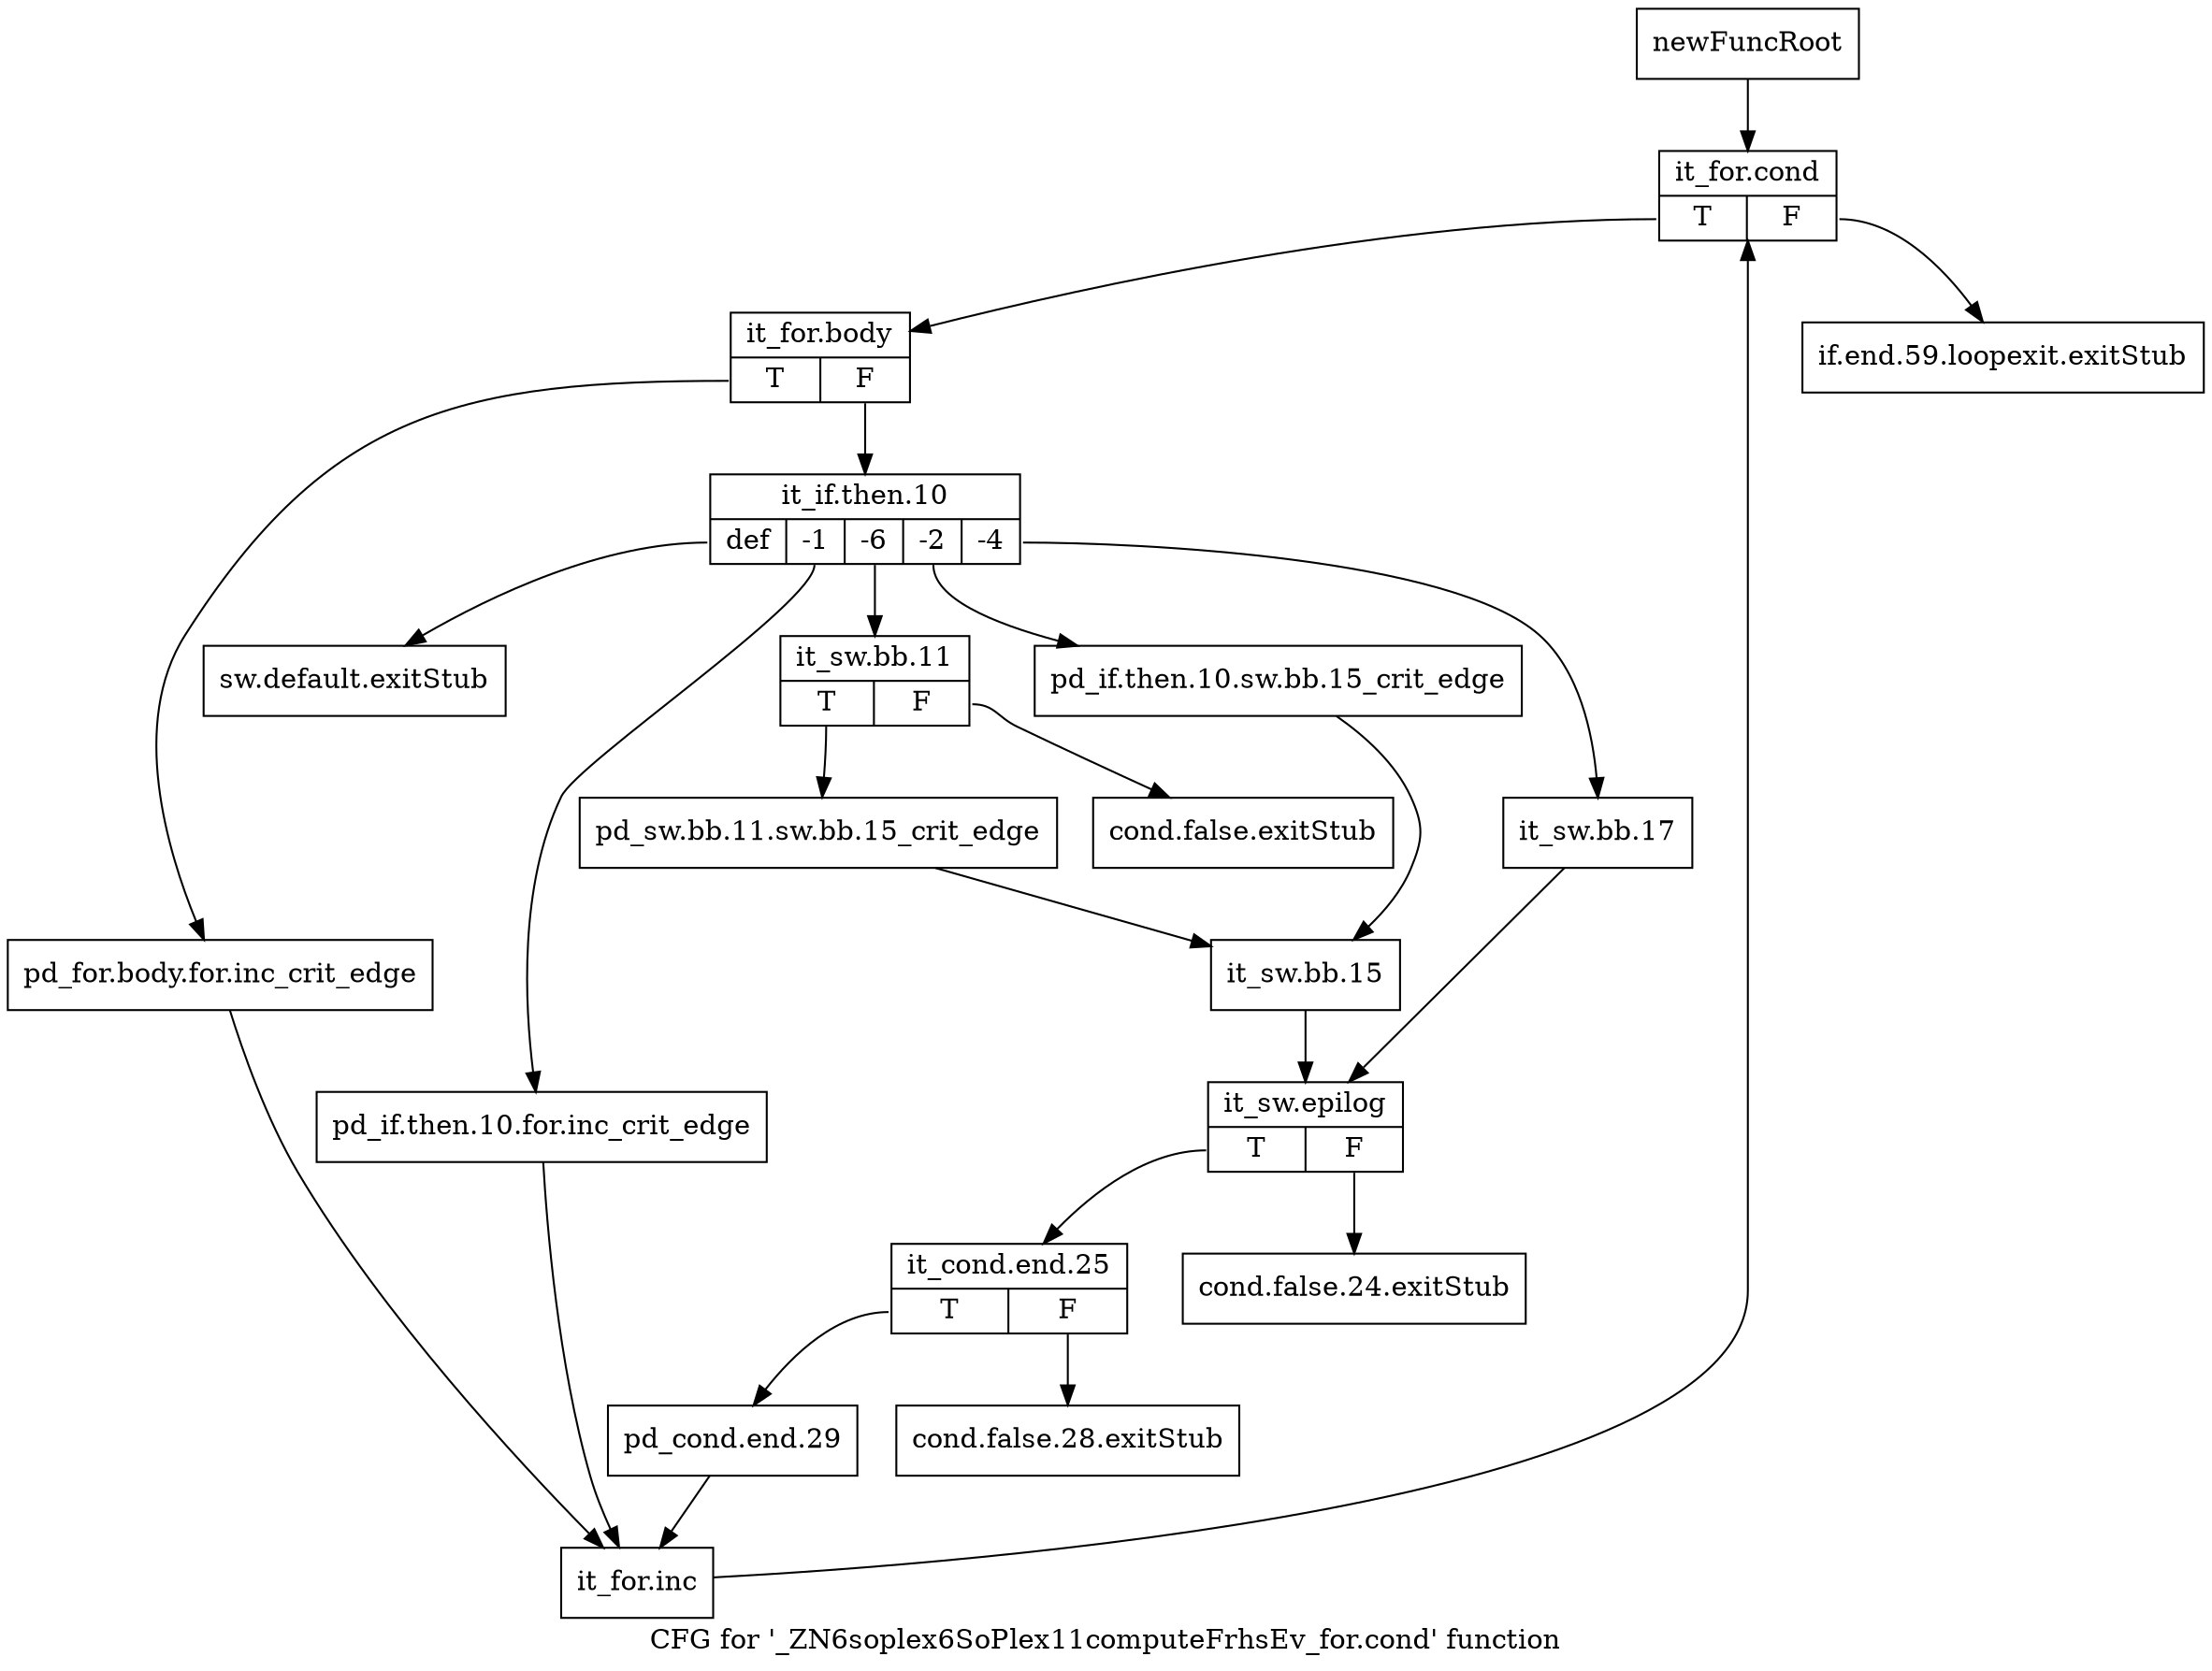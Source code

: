 digraph "CFG for '_ZN6soplex6SoPlex11computeFrhsEv_for.cond' function" {
	label="CFG for '_ZN6soplex6SoPlex11computeFrhsEv_for.cond' function";

	Node0x2f276a0 [shape=record,label="{newFuncRoot}"];
	Node0x2f276a0 -> Node0x2f27cb0;
	Node0x2f27b20 [shape=record,label="{if.end.59.loopexit.exitStub}"];
	Node0x2f27b70 [shape=record,label="{sw.default.exitStub}"];
	Node0x2f27bc0 [shape=record,label="{cond.false.exitStub}"];
	Node0x2f27c10 [shape=record,label="{cond.false.24.exitStub}"];
	Node0x2f27c60 [shape=record,label="{cond.false.28.exitStub}"];
	Node0x2f27cb0 [shape=record,label="{it_for.cond|{<s0>T|<s1>F}}"];
	Node0x2f27cb0:s0 -> Node0x2f27d00;
	Node0x2f27cb0:s1 -> Node0x2f27b20;
	Node0x2f27d00 [shape=record,label="{it_for.body|{<s0>T|<s1>F}}"];
	Node0x2f27d00:s0 -> Node0x2f28070;
	Node0x2f27d00:s1 -> Node0x2f27d50;
	Node0x2f27d50 [shape=record,label="{it_if.then.10|{<s0>def|<s1>-1|<s2>-6|<s3>-2|<s4>-4}}"];
	Node0x2f27d50:s0 -> Node0x2f27b70;
	Node0x2f27d50:s1 -> Node0x2f28020;
	Node0x2f27d50:s2 -> Node0x2f27e40;
	Node0x2f27d50:s3 -> Node0x2f27df0;
	Node0x2f27d50:s4 -> Node0x2f27da0;
	Node0x2f27da0 [shape=record,label="{it_sw.bb.17}"];
	Node0x2f27da0 -> Node0x2f27f30;
	Node0x2f27df0 [shape=record,label="{pd_if.then.10.sw.bb.15_crit_edge}"];
	Node0x2f27df0 -> Node0x2f27ee0;
	Node0x2f27e40 [shape=record,label="{it_sw.bb.11|{<s0>T|<s1>F}}"];
	Node0x2f27e40:s0 -> Node0x2f27e90;
	Node0x2f27e40:s1 -> Node0x2f27bc0;
	Node0x2f27e90 [shape=record,label="{pd_sw.bb.11.sw.bb.15_crit_edge}"];
	Node0x2f27e90 -> Node0x2f27ee0;
	Node0x2f27ee0 [shape=record,label="{it_sw.bb.15}"];
	Node0x2f27ee0 -> Node0x2f27f30;
	Node0x2f27f30 [shape=record,label="{it_sw.epilog|{<s0>T|<s1>F}}"];
	Node0x2f27f30:s0 -> Node0x2f27f80;
	Node0x2f27f30:s1 -> Node0x2f27c10;
	Node0x2f27f80 [shape=record,label="{it_cond.end.25|{<s0>T|<s1>F}}"];
	Node0x2f27f80:s0 -> Node0x2f27fd0;
	Node0x2f27f80:s1 -> Node0x2f27c60;
	Node0x2f27fd0 [shape=record,label="{pd_cond.end.29}"];
	Node0x2f27fd0 -> Node0x2f280c0;
	Node0x2f28020 [shape=record,label="{pd_if.then.10.for.inc_crit_edge}"];
	Node0x2f28020 -> Node0x2f280c0;
	Node0x2f28070 [shape=record,label="{pd_for.body.for.inc_crit_edge}"];
	Node0x2f28070 -> Node0x2f280c0;
	Node0x2f280c0 [shape=record,label="{it_for.inc}"];
	Node0x2f280c0 -> Node0x2f27cb0;
}
